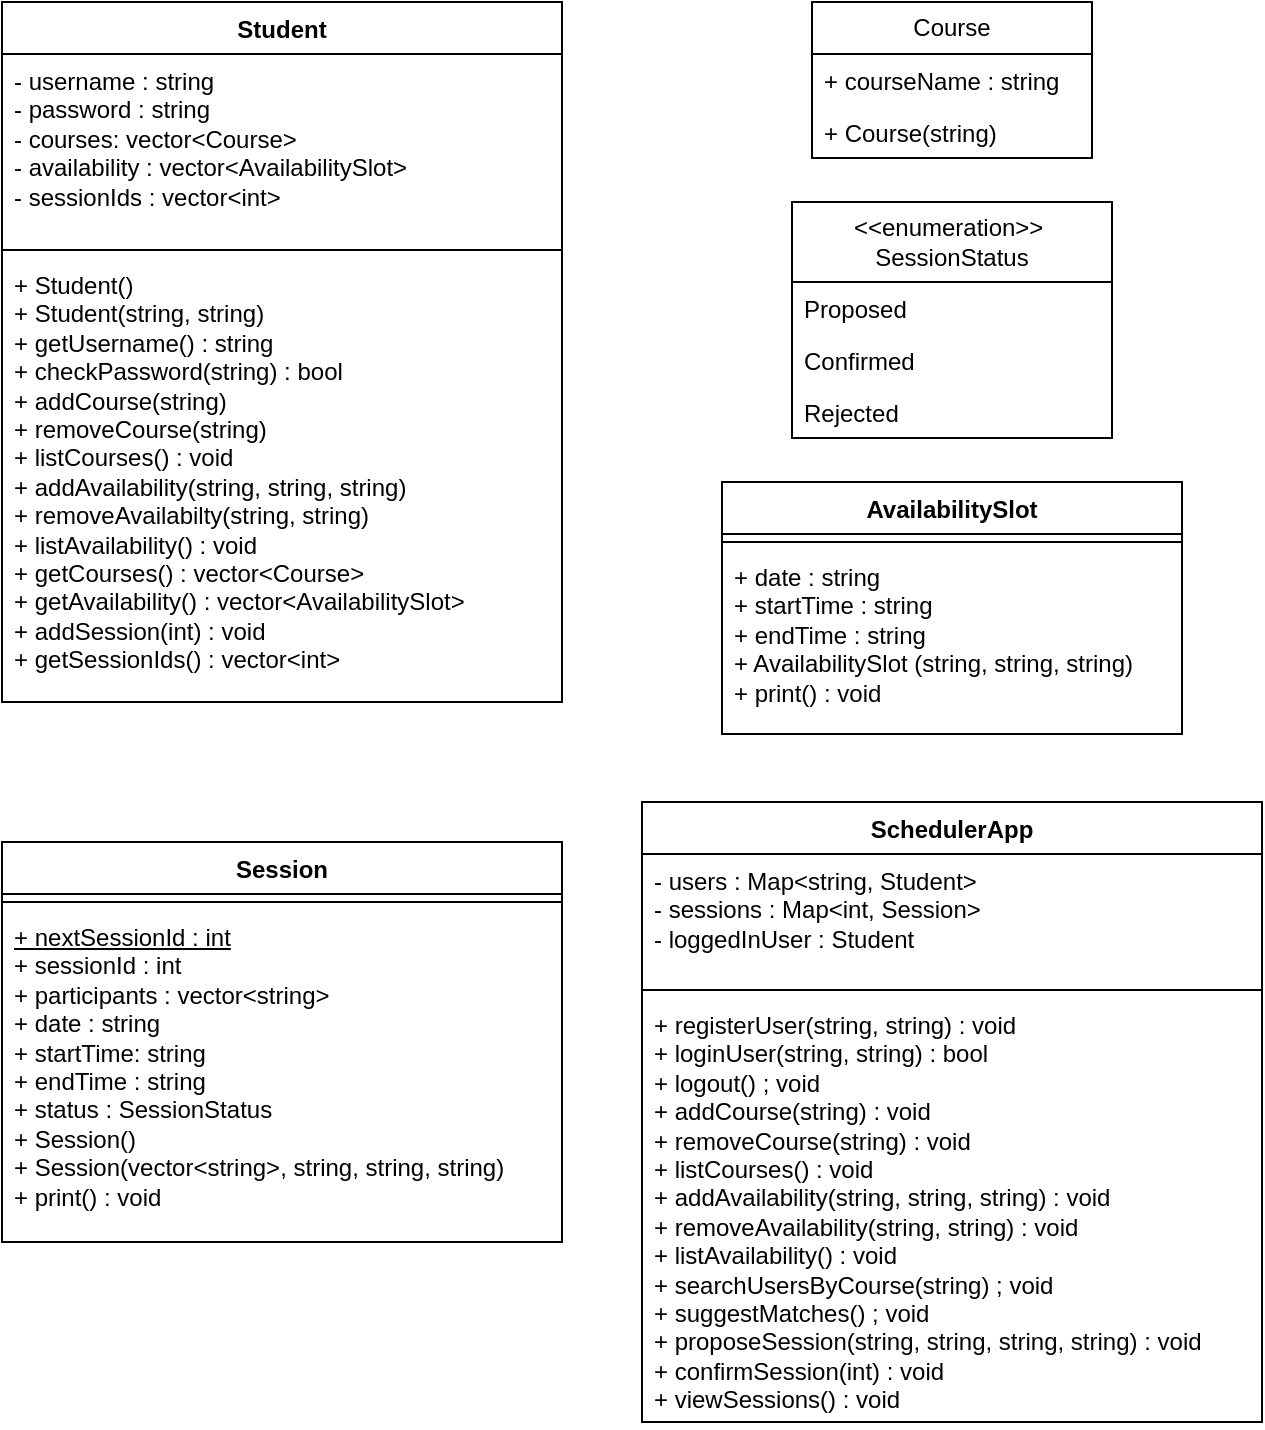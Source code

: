 <mxfile version="28.1.2">
  <diagram name="Page-1" id="iCIfBXsroeIGgDSJSOF-">
    <mxGraphModel dx="823" dy="1241" grid="1" gridSize="10" guides="1" tooltips="1" connect="1" arrows="1" fold="1" page="1" pageScale="1" pageWidth="850" pageHeight="1100" math="0" shadow="0">
      <root>
        <mxCell id="0" />
        <mxCell id="1" parent="0" />
        <mxCell id="YuhIVKStx1-ACCJHpqW6-1" value="Student" style="swimlane;fontStyle=1;align=center;verticalAlign=top;childLayout=stackLayout;horizontal=1;startSize=26;horizontalStack=0;resizeParent=1;resizeParentMax=0;resizeLast=0;collapsible=1;marginBottom=0;whiteSpace=wrap;html=1;" parent="1" vertex="1">
          <mxGeometry x="80" y="30" width="280" height="350" as="geometry" />
        </mxCell>
        <mxCell id="YuhIVKStx1-ACCJHpqW6-2" value="- username : string&lt;div&gt;- password : string&lt;/div&gt;&lt;div&gt;- courses: vector&amp;lt;Course&amp;gt;&lt;/div&gt;&lt;div&gt;- availability : vector&amp;lt;AvailabilitySlot&amp;gt;&lt;/div&gt;&lt;div&gt;- sessionIds : vector&amp;lt;int&amp;gt;&lt;/div&gt;" style="text;strokeColor=none;fillColor=none;align=left;verticalAlign=top;spacingLeft=4;spacingRight=4;overflow=hidden;rotatable=0;points=[[0,0.5],[1,0.5]];portConstraint=eastwest;whiteSpace=wrap;html=1;" parent="YuhIVKStx1-ACCJHpqW6-1" vertex="1">
          <mxGeometry y="26" width="280" height="94" as="geometry" />
        </mxCell>
        <mxCell id="YuhIVKStx1-ACCJHpqW6-3" value="" style="line;strokeWidth=1;fillColor=none;align=left;verticalAlign=middle;spacingTop=-1;spacingLeft=3;spacingRight=3;rotatable=0;labelPosition=right;points=[];portConstraint=eastwest;strokeColor=inherit;" parent="YuhIVKStx1-ACCJHpqW6-1" vertex="1">
          <mxGeometry y="120" width="280" height="8" as="geometry" />
        </mxCell>
        <mxCell id="YuhIVKStx1-ACCJHpqW6-4" value="&lt;div&gt;+ Student()&lt;/div&gt;&lt;div&gt;+&lt;span style=&quot;background-color: transparent; color: light-dark(rgb(0, 0, 0), rgb(255, 255, 255));&quot;&gt;&amp;nbsp;Student(string, string)&lt;/span&gt;&lt;/div&gt;&lt;div&gt;+ getUsername() : string&lt;/div&gt;+ checkPassword(string) : bool&lt;br&gt;&lt;div&gt;+ addCourse(string)&lt;/div&gt;&lt;div&gt;+ removeCourse(string)&lt;/div&gt;&lt;div&gt;+ listCourses() : void&lt;/div&gt;&lt;div&gt;+ addAvailability(string, string, string)&lt;/div&gt;&lt;div&gt;+ removeAvailabilty(string, string)&lt;/div&gt;&lt;div&gt;+ listAvailability() : void&lt;/div&gt;&lt;div&gt;+ getCourses() : vector&amp;lt;Course&amp;gt;&lt;/div&gt;&lt;div&gt;+ getAvailability() : vector&amp;lt;AvailabilitySlot&amp;gt;&lt;/div&gt;&lt;div&gt;+ addSession(int) : void&lt;/div&gt;&lt;div&gt;+ getSessionIds() : vector&amp;lt;int&amp;gt;&lt;/div&gt;&lt;div&gt;&lt;br&gt;&lt;/div&gt;" style="text;strokeColor=none;fillColor=none;align=left;verticalAlign=top;spacingLeft=4;spacingRight=4;overflow=hidden;rotatable=0;points=[[0,0.5],[1,0.5]];portConstraint=eastwest;whiteSpace=wrap;html=1;" parent="YuhIVKStx1-ACCJHpqW6-1" vertex="1">
          <mxGeometry y="128" width="280" height="222" as="geometry" />
        </mxCell>
        <mxCell id="YuhIVKStx1-ACCJHpqW6-9" value="AvailabilitySlot" style="swimlane;fontStyle=1;align=center;verticalAlign=top;childLayout=stackLayout;horizontal=1;startSize=26;horizontalStack=0;resizeParent=1;resizeParentMax=0;resizeLast=0;collapsible=1;marginBottom=0;whiteSpace=wrap;html=1;" parent="1" vertex="1">
          <mxGeometry x="440" y="270" width="230" height="126" as="geometry" />
        </mxCell>
        <mxCell id="YuhIVKStx1-ACCJHpqW6-11" value="" style="line;strokeWidth=1;fillColor=none;align=left;verticalAlign=middle;spacingTop=-1;spacingLeft=3;spacingRight=3;rotatable=0;labelPosition=right;points=[];portConstraint=eastwest;strokeColor=inherit;" parent="YuhIVKStx1-ACCJHpqW6-9" vertex="1">
          <mxGeometry y="26" width="230" height="8" as="geometry" />
        </mxCell>
        <mxCell id="YuhIVKStx1-ACCJHpqW6-12" value="&lt;div&gt;+&lt;span style=&quot;background-color: transparent; color: light-dark(rgb(0, 0, 0), rgb(255, 255, 255));&quot;&gt;&amp;nbsp;date : string&lt;/span&gt;&lt;/div&gt;&lt;div&gt;+ startTime : string&lt;/div&gt;&lt;div&gt;+ endTime : string&lt;/div&gt;+ AvailabilitySlot (string, string, string)&lt;div&gt;+ print() : void&lt;br&gt;&lt;div&gt;&lt;br&gt;&lt;/div&gt;&lt;/div&gt;" style="text;strokeColor=none;fillColor=none;align=left;verticalAlign=top;spacingLeft=4;spacingRight=4;overflow=hidden;rotatable=0;points=[[0,0.5],[1,0.5]];portConstraint=eastwest;whiteSpace=wrap;html=1;" parent="YuhIVKStx1-ACCJHpqW6-9" vertex="1">
          <mxGeometry y="34" width="230" height="92" as="geometry" />
        </mxCell>
        <mxCell id="YuhIVKStx1-ACCJHpqW6-14" value="Session" style="swimlane;fontStyle=1;align=center;verticalAlign=top;childLayout=stackLayout;horizontal=1;startSize=26;horizontalStack=0;resizeParent=1;resizeParentMax=0;resizeLast=0;collapsible=1;marginBottom=0;whiteSpace=wrap;html=1;" parent="1" vertex="1">
          <mxGeometry x="80" y="450" width="280" height="200" as="geometry" />
        </mxCell>
        <mxCell id="YuhIVKStx1-ACCJHpqW6-16" value="" style="line;strokeWidth=1;fillColor=none;align=left;verticalAlign=middle;spacingTop=-1;spacingLeft=3;spacingRight=3;rotatable=0;labelPosition=right;points=[];portConstraint=eastwest;strokeColor=inherit;" parent="YuhIVKStx1-ACCJHpqW6-14" vertex="1">
          <mxGeometry y="26" width="280" height="8" as="geometry" />
        </mxCell>
        <mxCell id="YuhIVKStx1-ACCJHpqW6-17" value="&lt;u&gt;+ nextSessionId : int&lt;/u&gt;&lt;div&gt;+ sessionId : int&lt;/div&gt;&lt;div&gt;+ participants : vector&amp;lt;string&amp;gt;&lt;/div&gt;&lt;div&gt;+ date : string&lt;/div&gt;&lt;div&gt;+ startTime: string&lt;/div&gt;&lt;div&gt;+ endTime : string&lt;/div&gt;&lt;div&gt;+ status : SessionStatus&lt;/div&gt;&lt;div&gt;+ Session()&lt;/div&gt;&lt;div&gt;+ Session(vector&amp;lt;string&amp;gt;, string, string, string)&lt;/div&gt;&lt;div&gt;+ print() : void&lt;/div&gt;" style="text;strokeColor=none;fillColor=none;align=left;verticalAlign=top;spacingLeft=4;spacingRight=4;overflow=hidden;rotatable=0;points=[[0,0.5],[1,0.5]];portConstraint=eastwest;whiteSpace=wrap;html=1;" parent="YuhIVKStx1-ACCJHpqW6-14" vertex="1">
          <mxGeometry y="34" width="280" height="166" as="geometry" />
        </mxCell>
        <mxCell id="YuhIVKStx1-ACCJHpqW6-22" value="&amp;lt;&amp;lt;enumeration&amp;gt;&amp;gt;&amp;nbsp;&lt;div&gt;SessionStatus&lt;/div&gt;" style="swimlane;fontStyle=0;childLayout=stackLayout;horizontal=1;startSize=40;fillColor=none;horizontalStack=0;resizeParent=1;resizeParentMax=0;resizeLast=0;collapsible=1;marginBottom=0;whiteSpace=wrap;html=1;" parent="1" vertex="1">
          <mxGeometry x="475" y="130" width="160" height="118" as="geometry" />
        </mxCell>
        <mxCell id="YuhIVKStx1-ACCJHpqW6-23" value="Proposed" style="text;strokeColor=none;fillColor=none;align=left;verticalAlign=top;spacingLeft=4;spacingRight=4;overflow=hidden;rotatable=0;points=[[0,0.5],[1,0.5]];portConstraint=eastwest;whiteSpace=wrap;html=1;" parent="YuhIVKStx1-ACCJHpqW6-22" vertex="1">
          <mxGeometry y="40" width="160" height="26" as="geometry" />
        </mxCell>
        <mxCell id="YuhIVKStx1-ACCJHpqW6-24" value="Confirmed" style="text;strokeColor=none;fillColor=none;align=left;verticalAlign=top;spacingLeft=4;spacingRight=4;overflow=hidden;rotatable=0;points=[[0,0.5],[1,0.5]];portConstraint=eastwest;whiteSpace=wrap;html=1;" parent="YuhIVKStx1-ACCJHpqW6-22" vertex="1">
          <mxGeometry y="66" width="160" height="26" as="geometry" />
        </mxCell>
        <mxCell id="YuhIVKStx1-ACCJHpqW6-25" value="Rejected" style="text;strokeColor=none;fillColor=none;align=left;verticalAlign=top;spacingLeft=4;spacingRight=4;overflow=hidden;rotatable=0;points=[[0,0.5],[1,0.5]];portConstraint=eastwest;whiteSpace=wrap;html=1;" parent="YuhIVKStx1-ACCJHpqW6-22" vertex="1">
          <mxGeometry y="92" width="160" height="26" as="geometry" />
        </mxCell>
        <mxCell id="YuhIVKStx1-ACCJHpqW6-26" value="SchedulerApp" style="swimlane;fontStyle=1;align=center;verticalAlign=top;childLayout=stackLayout;horizontal=1;startSize=26;horizontalStack=0;resizeParent=1;resizeParentMax=0;resizeLast=0;collapsible=1;marginBottom=0;whiteSpace=wrap;html=1;" parent="1" vertex="1">
          <mxGeometry x="400" y="430" width="310" height="310" as="geometry" />
        </mxCell>
        <mxCell id="YuhIVKStx1-ACCJHpqW6-27" value="- users : Map&amp;lt;string, Student&amp;gt;&lt;div&gt;- sessions : Map&amp;lt;int, Session&amp;gt;&lt;/div&gt;&lt;div&gt;- loggedInUser : Student&lt;/div&gt;" style="text;strokeColor=none;fillColor=none;align=left;verticalAlign=top;spacingLeft=4;spacingRight=4;overflow=hidden;rotatable=0;points=[[0,0.5],[1,0.5]];portConstraint=eastwest;whiteSpace=wrap;html=1;" parent="YuhIVKStx1-ACCJHpqW6-26" vertex="1">
          <mxGeometry y="26" width="310" height="64" as="geometry" />
        </mxCell>
        <mxCell id="YuhIVKStx1-ACCJHpqW6-28" value="" style="line;strokeWidth=1;fillColor=none;align=left;verticalAlign=middle;spacingTop=-1;spacingLeft=3;spacingRight=3;rotatable=0;labelPosition=right;points=[];portConstraint=eastwest;strokeColor=inherit;" parent="YuhIVKStx1-ACCJHpqW6-26" vertex="1">
          <mxGeometry y="90" width="310" height="8" as="geometry" />
        </mxCell>
        <mxCell id="YuhIVKStx1-ACCJHpqW6-29" value="+ registerUser(string, string) : void&lt;div&gt;+ loginUser(string, string) : bool&lt;/div&gt;&lt;div&gt;+ logout() ; void&lt;/div&gt;&lt;div&gt;+ addCourse(string) : void&lt;/div&gt;&lt;div&gt;+ removeCourse(string) : void&lt;/div&gt;&lt;div&gt;+ listCourses() : void&lt;/div&gt;&lt;div&gt;+ addAvailability(string, string, string) : void&lt;/div&gt;&lt;div&gt;+ removeAvailability(string, string) : void&lt;/div&gt;&lt;div&gt;+ listAvailability() : void&lt;/div&gt;&lt;div&gt;+ searchUsersByCourse(string) ; void&lt;/div&gt;&lt;div&gt;+ suggestMatches() ; void&lt;/div&gt;&lt;div&gt;+ proposeSession(string, string, string, string) : void&lt;/div&gt;&lt;div&gt;+ confirmSession(int) : void&lt;/div&gt;&lt;div&gt;+ viewSessions() : void&lt;/div&gt;" style="text;strokeColor=none;fillColor=none;align=left;verticalAlign=top;spacingLeft=4;spacingRight=4;overflow=hidden;rotatable=0;points=[[0,0.5],[1,0.5]];portConstraint=eastwest;whiteSpace=wrap;html=1;" parent="YuhIVKStx1-ACCJHpqW6-26" vertex="1">
          <mxGeometry y="98" width="310" height="212" as="geometry" />
        </mxCell>
        <mxCell id="YuhIVKStx1-ACCJHpqW6-34" value="Course" style="swimlane;fontStyle=0;childLayout=stackLayout;horizontal=1;startSize=26;fillColor=none;horizontalStack=0;resizeParent=1;resizeParentMax=0;resizeLast=0;collapsible=1;marginBottom=0;whiteSpace=wrap;html=1;" parent="1" vertex="1">
          <mxGeometry x="485" y="30" width="140" height="78" as="geometry" />
        </mxCell>
        <mxCell id="YuhIVKStx1-ACCJHpqW6-35" value="+ courseName : string" style="text;strokeColor=none;fillColor=none;align=left;verticalAlign=top;spacingLeft=4;spacingRight=4;overflow=hidden;rotatable=0;points=[[0,0.5],[1,0.5]];portConstraint=eastwest;whiteSpace=wrap;html=1;" parent="YuhIVKStx1-ACCJHpqW6-34" vertex="1">
          <mxGeometry y="26" width="140" height="26" as="geometry" />
        </mxCell>
        <mxCell id="YuhIVKStx1-ACCJHpqW6-36" value="+ Course(string)" style="text;strokeColor=none;fillColor=none;align=left;verticalAlign=top;spacingLeft=4;spacingRight=4;overflow=hidden;rotatable=0;points=[[0,0.5],[1,0.5]];portConstraint=eastwest;whiteSpace=wrap;html=1;" parent="YuhIVKStx1-ACCJHpqW6-34" vertex="1">
          <mxGeometry y="52" width="140" height="26" as="geometry" />
        </mxCell>
      </root>
    </mxGraphModel>
  </diagram>
</mxfile>
